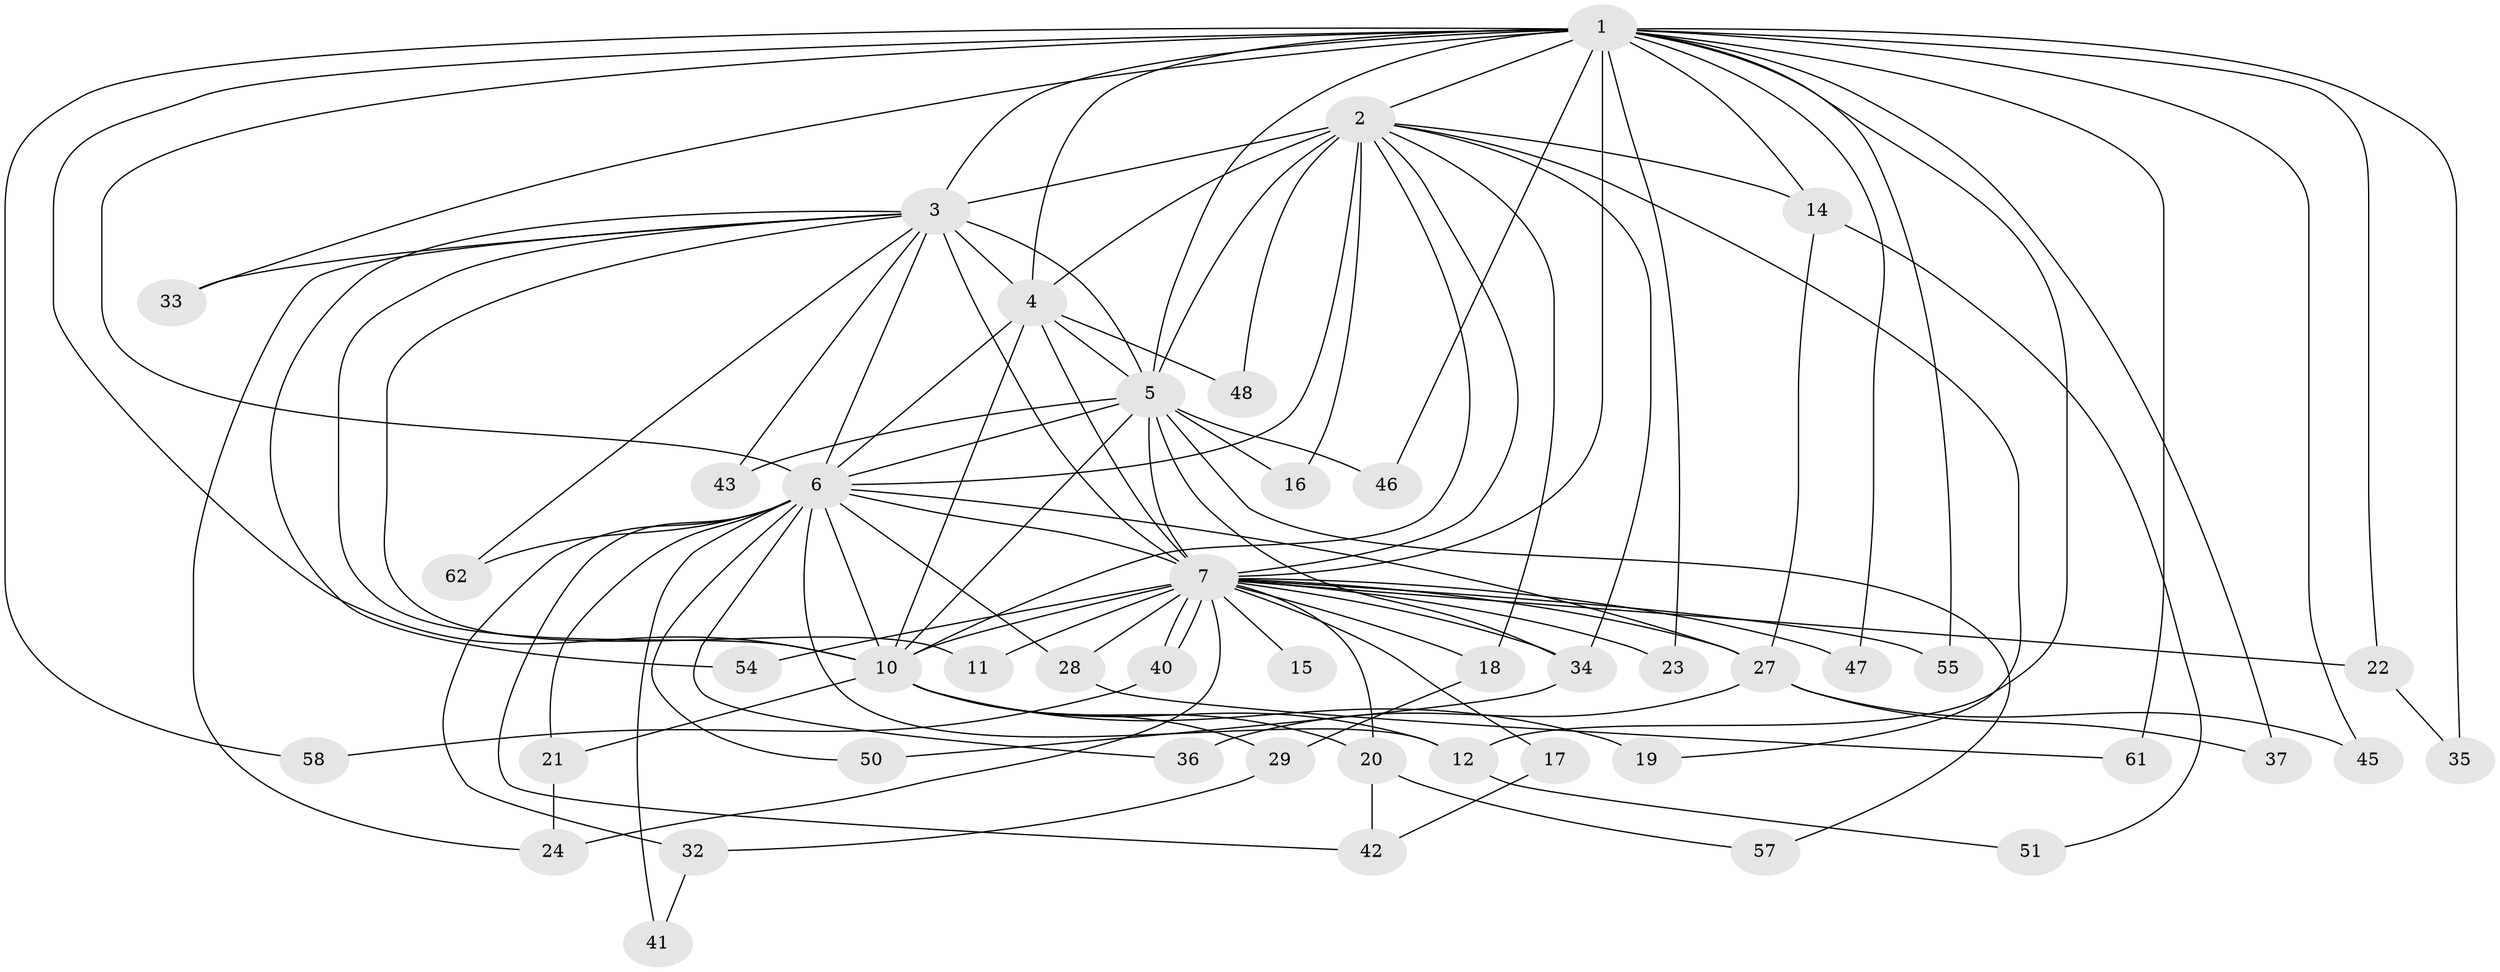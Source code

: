 // Generated by graph-tools (version 1.1) at 2025/23/03/03/25 07:23:41]
// undirected, 46 vertices, 107 edges
graph export_dot {
graph [start="1"]
  node [color=gray90,style=filled];
  1 [super="+25"];
  2 [super="+13"];
  3 [super="+9"];
  4 [super="+38"];
  5 [super="+44"];
  6 [super="+56"];
  7 [super="+8"];
  10 [super="+26"];
  11;
  12 [super="+39"];
  14;
  15;
  16;
  17;
  18 [super="+60"];
  19 [super="+31"];
  20 [super="+52"];
  21;
  22 [super="+63"];
  23;
  24 [super="+49"];
  27 [super="+30"];
  28;
  29;
  32;
  33;
  34;
  35;
  36;
  37;
  40;
  41;
  42 [super="+53"];
  43;
  45;
  46;
  47;
  48 [super="+59"];
  50;
  51;
  54;
  55;
  57;
  58;
  61;
  62;
  1 -- 2;
  1 -- 3 [weight=2];
  1 -- 4;
  1 -- 5;
  1 -- 6 [weight=2];
  1 -- 7 [weight=2];
  1 -- 10;
  1 -- 14;
  1 -- 22 [weight=2];
  1 -- 23;
  1 -- 33;
  1 -- 35;
  1 -- 37;
  1 -- 45;
  1 -- 46;
  1 -- 47;
  1 -- 55;
  1 -- 58;
  1 -- 61;
  1 -- 12;
  2 -- 3 [weight=3];
  2 -- 4;
  2 -- 5;
  2 -- 6;
  2 -- 7 [weight=2];
  2 -- 10;
  2 -- 14;
  2 -- 18;
  2 -- 19;
  2 -- 34;
  2 -- 48 [weight=2];
  2 -- 16;
  3 -- 4 [weight=2];
  3 -- 5 [weight=2];
  3 -- 6 [weight=2];
  3 -- 7 [weight=4];
  3 -- 10 [weight=2];
  3 -- 11;
  3 -- 24;
  3 -- 33;
  3 -- 43;
  3 -- 54;
  3 -- 62;
  4 -- 5;
  4 -- 6;
  4 -- 7 [weight=3];
  4 -- 10;
  4 -- 48;
  5 -- 6;
  5 -- 7 [weight=2];
  5 -- 10;
  5 -- 16;
  5 -- 43;
  5 -- 46;
  5 -- 57;
  5 -- 34;
  6 -- 7 [weight=2];
  6 -- 10;
  6 -- 12;
  6 -- 21;
  6 -- 27;
  6 -- 28;
  6 -- 32;
  6 -- 36;
  6 -- 41;
  6 -- 42;
  6 -- 50;
  6 -- 62;
  7 -- 10 [weight=3];
  7 -- 11;
  7 -- 15 [weight=2];
  7 -- 20 [weight=2];
  7 -- 23;
  7 -- 27;
  7 -- 28;
  7 -- 34;
  7 -- 40;
  7 -- 40;
  7 -- 54;
  7 -- 55;
  7 -- 17;
  7 -- 18 [weight=2];
  7 -- 22;
  7 -- 47;
  7 -- 24;
  10 -- 12;
  10 -- 19 [weight=2];
  10 -- 20;
  10 -- 21;
  10 -- 29;
  12 -- 51;
  14 -- 51;
  14 -- 27;
  17 -- 42;
  18 -- 29;
  20 -- 57;
  20 -- 42;
  21 -- 24;
  22 -- 35;
  27 -- 45;
  27 -- 36;
  27 -- 37;
  28 -- 61;
  29 -- 32;
  32 -- 41;
  34 -- 50;
  40 -- 58;
}
